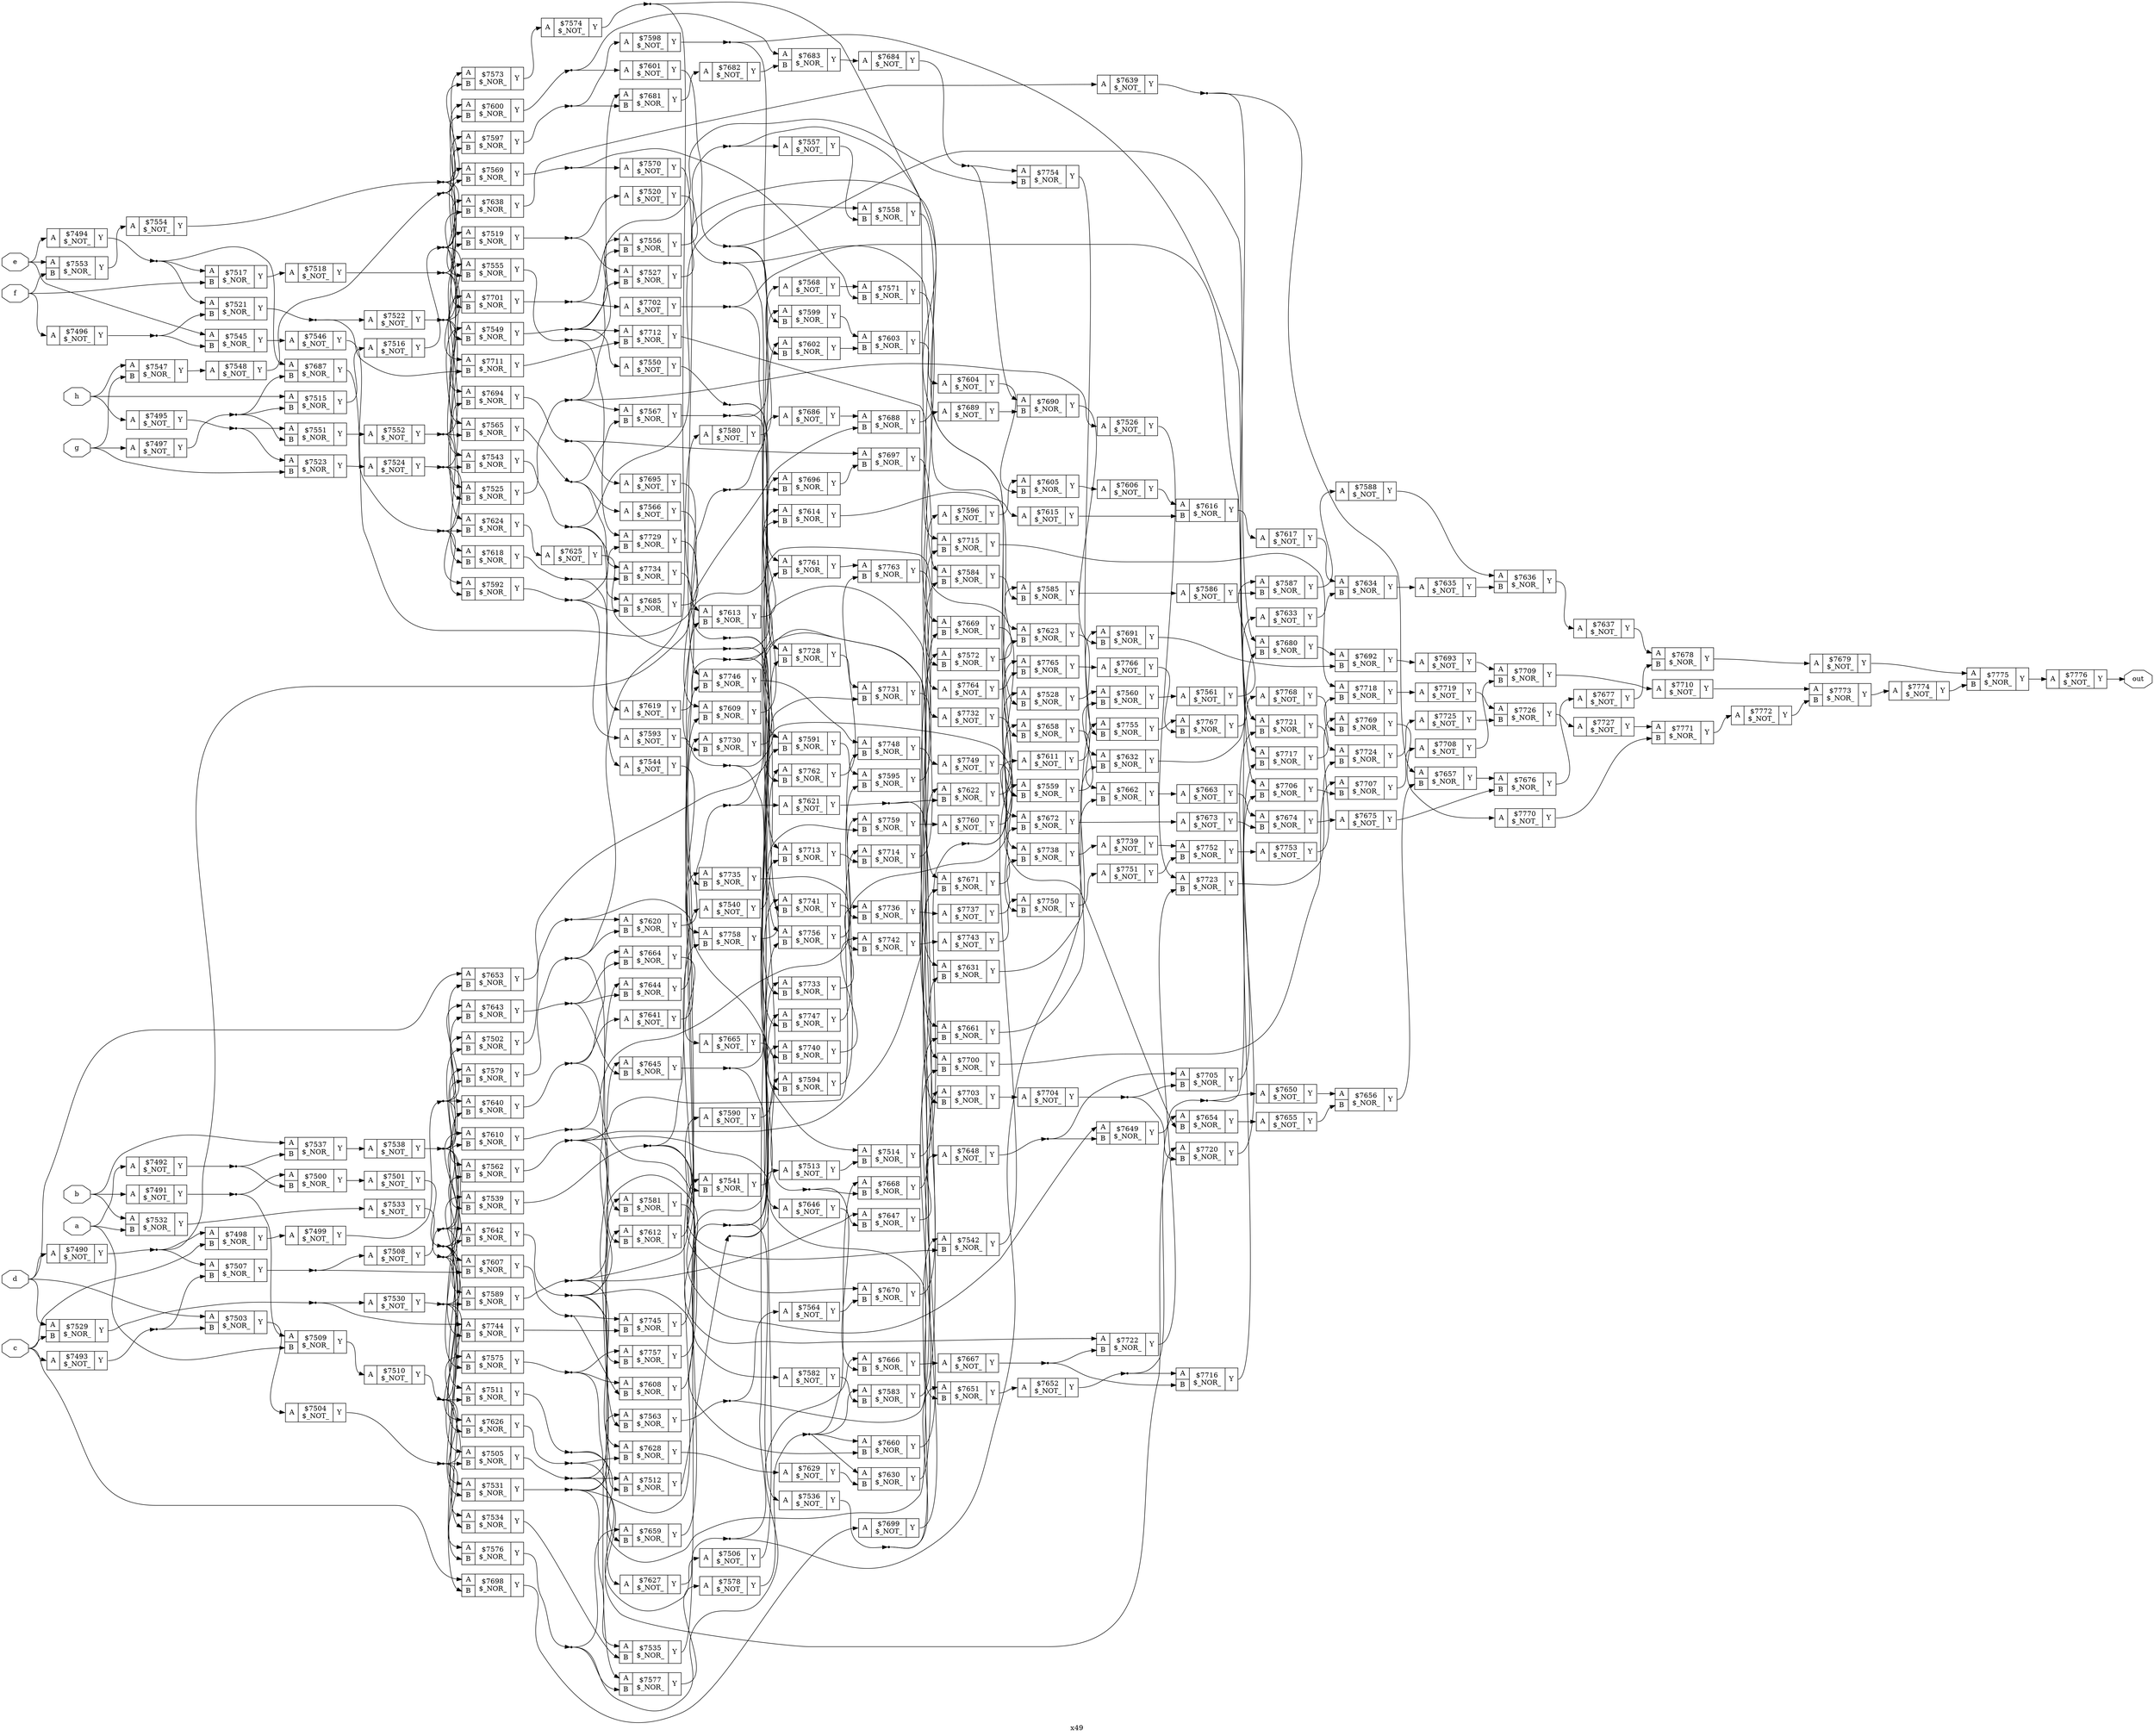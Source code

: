 digraph "x49" {
label="x49";
rankdir="LR";
remincross=true;
n287 [ shape=octagon, label="a", color="black", fontcolor="black" ];
n288 [ shape=octagon, label="b", color="black", fontcolor="black" ];
n289 [ shape=octagon, label="c", color="black", fontcolor="black" ];
n290 [ shape=octagon, label="d", color="black", fontcolor="black" ];
n291 [ shape=octagon, label="e", color="black", fontcolor="black" ];
n292 [ shape=octagon, label="f", color="black", fontcolor="black" ];
n293 [ shape=octagon, label="g", color="black", fontcolor="black" ];
n294 [ shape=octagon, label="h", color="black", fontcolor="black" ];
n295 [ shape=octagon, label="out", color="black", fontcolor="black" ];
c298 [ shape=record, label="{{<p296> A}|$7490\n$_NOT_|{<p297> Y}}" ];
c299 [ shape=record, label="{{<p296> A}|$7491\n$_NOT_|{<p297> Y}}" ];
c300 [ shape=record, label="{{<p296> A}|$7492\n$_NOT_|{<p297> Y}}" ];
c301 [ shape=record, label="{{<p296> A}|$7493\n$_NOT_|{<p297> Y}}" ];
c302 [ shape=record, label="{{<p296> A}|$7494\n$_NOT_|{<p297> Y}}" ];
c303 [ shape=record, label="{{<p296> A}|$7495\n$_NOT_|{<p297> Y}}" ];
c304 [ shape=record, label="{{<p296> A}|$7496\n$_NOT_|{<p297> Y}}" ];
c305 [ shape=record, label="{{<p296> A}|$7497\n$_NOT_|{<p297> Y}}" ];
c307 [ shape=record, label="{{<p296> A|<p306> B}|$7498\n$_NOR_|{<p297> Y}}" ];
c308 [ shape=record, label="{{<p296> A}|$7499\n$_NOT_|{<p297> Y}}" ];
c309 [ shape=record, label="{{<p296> A|<p306> B}|$7500\n$_NOR_|{<p297> Y}}" ];
c310 [ shape=record, label="{{<p296> A}|$7501\n$_NOT_|{<p297> Y}}" ];
c311 [ shape=record, label="{{<p296> A|<p306> B}|$7502\n$_NOR_|{<p297> Y}}" ];
c312 [ shape=record, label="{{<p296> A|<p306> B}|$7503\n$_NOR_|{<p297> Y}}" ];
c313 [ shape=record, label="{{<p296> A}|$7504\n$_NOT_|{<p297> Y}}" ];
c314 [ shape=record, label="{{<p296> A|<p306> B}|$7505\n$_NOR_|{<p297> Y}}" ];
c315 [ shape=record, label="{{<p296> A}|$7506\n$_NOT_|{<p297> Y}}" ];
c316 [ shape=record, label="{{<p296> A|<p306> B}|$7507\n$_NOR_|{<p297> Y}}" ];
c317 [ shape=record, label="{{<p296> A}|$7508\n$_NOT_|{<p297> Y}}" ];
c318 [ shape=record, label="{{<p296> A|<p306> B}|$7509\n$_NOR_|{<p297> Y}}" ];
c319 [ shape=record, label="{{<p296> A}|$7510\n$_NOT_|{<p297> Y}}" ];
c320 [ shape=record, label="{{<p296> A|<p306> B}|$7511\n$_NOR_|{<p297> Y}}" ];
c321 [ shape=record, label="{{<p296> A|<p306> B}|$7512\n$_NOR_|{<p297> Y}}" ];
c322 [ shape=record, label="{{<p296> A}|$7513\n$_NOT_|{<p297> Y}}" ];
c323 [ shape=record, label="{{<p296> A|<p306> B}|$7514\n$_NOR_|{<p297> Y}}" ];
c324 [ shape=record, label="{{<p296> A|<p306> B}|$7515\n$_NOR_|{<p297> Y}}" ];
c325 [ shape=record, label="{{<p296> A}|$7516\n$_NOT_|{<p297> Y}}" ];
c326 [ shape=record, label="{{<p296> A|<p306> B}|$7517\n$_NOR_|{<p297> Y}}" ];
c327 [ shape=record, label="{{<p296> A}|$7518\n$_NOT_|{<p297> Y}}" ];
c328 [ shape=record, label="{{<p296> A|<p306> B}|$7519\n$_NOR_|{<p297> Y}}" ];
c329 [ shape=record, label="{{<p296> A}|$7520\n$_NOT_|{<p297> Y}}" ];
c330 [ shape=record, label="{{<p296> A|<p306> B}|$7521\n$_NOR_|{<p297> Y}}" ];
c331 [ shape=record, label="{{<p296> A}|$7522\n$_NOT_|{<p297> Y}}" ];
c332 [ shape=record, label="{{<p296> A|<p306> B}|$7523\n$_NOR_|{<p297> Y}}" ];
c333 [ shape=record, label="{{<p296> A}|$7524\n$_NOT_|{<p297> Y}}" ];
c334 [ shape=record, label="{{<p296> A|<p306> B}|$7525\n$_NOR_|{<p297> Y}}" ];
c335 [ shape=record, label="{{<p296> A}|$7526\n$_NOT_|{<p297> Y}}" ];
c336 [ shape=record, label="{{<p296> A|<p306> B}|$7527\n$_NOR_|{<p297> Y}}" ];
c337 [ shape=record, label="{{<p296> A|<p306> B}|$7528\n$_NOR_|{<p297> Y}}" ];
c338 [ shape=record, label="{{<p296> A|<p306> B}|$7529\n$_NOR_|{<p297> Y}}" ];
c339 [ shape=record, label="{{<p296> A}|$7530\n$_NOT_|{<p297> Y}}" ];
c340 [ shape=record, label="{{<p296> A|<p306> B}|$7531\n$_NOR_|{<p297> Y}}" ];
c341 [ shape=record, label="{{<p296> A|<p306> B}|$7532\n$_NOR_|{<p297> Y}}" ];
c342 [ shape=record, label="{{<p296> A}|$7533\n$_NOT_|{<p297> Y}}" ];
c343 [ shape=record, label="{{<p296> A|<p306> B}|$7534\n$_NOR_|{<p297> Y}}" ];
c344 [ shape=record, label="{{<p296> A|<p306> B}|$7535\n$_NOR_|{<p297> Y}}" ];
c345 [ shape=record, label="{{<p296> A}|$7536\n$_NOT_|{<p297> Y}}" ];
c346 [ shape=record, label="{{<p296> A|<p306> B}|$7537\n$_NOR_|{<p297> Y}}" ];
c347 [ shape=record, label="{{<p296> A}|$7538\n$_NOT_|{<p297> Y}}" ];
c348 [ shape=record, label="{{<p296> A|<p306> B}|$7539\n$_NOR_|{<p297> Y}}" ];
c349 [ shape=record, label="{{<p296> A}|$7540\n$_NOT_|{<p297> Y}}" ];
c350 [ shape=record, label="{{<p296> A|<p306> B}|$7541\n$_NOR_|{<p297> Y}}" ];
c351 [ shape=record, label="{{<p296> A|<p306> B}|$7542\n$_NOR_|{<p297> Y}}" ];
c352 [ shape=record, label="{{<p296> A|<p306> B}|$7543\n$_NOR_|{<p297> Y}}" ];
c353 [ shape=record, label="{{<p296> A}|$7544\n$_NOT_|{<p297> Y}}" ];
c354 [ shape=record, label="{{<p296> A|<p306> B}|$7545\n$_NOR_|{<p297> Y}}" ];
c355 [ shape=record, label="{{<p296> A}|$7546\n$_NOT_|{<p297> Y}}" ];
c356 [ shape=record, label="{{<p296> A|<p306> B}|$7547\n$_NOR_|{<p297> Y}}" ];
c357 [ shape=record, label="{{<p296> A}|$7548\n$_NOT_|{<p297> Y}}" ];
c358 [ shape=record, label="{{<p296> A|<p306> B}|$7549\n$_NOR_|{<p297> Y}}" ];
c359 [ shape=record, label="{{<p296> A}|$7550\n$_NOT_|{<p297> Y}}" ];
c360 [ shape=record, label="{{<p296> A|<p306> B}|$7551\n$_NOR_|{<p297> Y}}" ];
c361 [ shape=record, label="{{<p296> A}|$7552\n$_NOT_|{<p297> Y}}" ];
c362 [ shape=record, label="{{<p296> A|<p306> B}|$7553\n$_NOR_|{<p297> Y}}" ];
c363 [ shape=record, label="{{<p296> A}|$7554\n$_NOT_|{<p297> Y}}" ];
c364 [ shape=record, label="{{<p296> A|<p306> B}|$7555\n$_NOR_|{<p297> Y}}" ];
c365 [ shape=record, label="{{<p296> A|<p306> B}|$7556\n$_NOR_|{<p297> Y}}" ];
c366 [ shape=record, label="{{<p296> A}|$7557\n$_NOT_|{<p297> Y}}" ];
c367 [ shape=record, label="{{<p296> A|<p306> B}|$7558\n$_NOR_|{<p297> Y}}" ];
c368 [ shape=record, label="{{<p296> A|<p306> B}|$7559\n$_NOR_|{<p297> Y}}" ];
c369 [ shape=record, label="{{<p296> A|<p306> B}|$7560\n$_NOR_|{<p297> Y}}" ];
c370 [ shape=record, label="{{<p296> A}|$7561\n$_NOT_|{<p297> Y}}" ];
c371 [ shape=record, label="{{<p296> A|<p306> B}|$7562\n$_NOR_|{<p297> Y}}" ];
c372 [ shape=record, label="{{<p296> A|<p306> B}|$7563\n$_NOR_|{<p297> Y}}" ];
c373 [ shape=record, label="{{<p296> A}|$7564\n$_NOT_|{<p297> Y}}" ];
c374 [ shape=record, label="{{<p296> A|<p306> B}|$7565\n$_NOR_|{<p297> Y}}" ];
c375 [ shape=record, label="{{<p296> A}|$7566\n$_NOT_|{<p297> Y}}" ];
c376 [ shape=record, label="{{<p296> A|<p306> B}|$7567\n$_NOR_|{<p297> Y}}" ];
c377 [ shape=record, label="{{<p296> A}|$7568\n$_NOT_|{<p297> Y}}" ];
c378 [ shape=record, label="{{<p296> A|<p306> B}|$7569\n$_NOR_|{<p297> Y}}" ];
c379 [ shape=record, label="{{<p296> A}|$7570\n$_NOT_|{<p297> Y}}" ];
c380 [ shape=record, label="{{<p296> A|<p306> B}|$7571\n$_NOR_|{<p297> Y}}" ];
c381 [ shape=record, label="{{<p296> A|<p306> B}|$7572\n$_NOR_|{<p297> Y}}" ];
c382 [ shape=record, label="{{<p296> A|<p306> B}|$7573\n$_NOR_|{<p297> Y}}" ];
c383 [ shape=record, label="{{<p296> A}|$7574\n$_NOT_|{<p297> Y}}" ];
c384 [ shape=record, label="{{<p296> A|<p306> B}|$7575\n$_NOR_|{<p297> Y}}" ];
c385 [ shape=record, label="{{<p296> A|<p306> B}|$7576\n$_NOR_|{<p297> Y}}" ];
c386 [ shape=record, label="{{<p296> A|<p306> B}|$7577\n$_NOR_|{<p297> Y}}" ];
c387 [ shape=record, label="{{<p296> A}|$7578\n$_NOT_|{<p297> Y}}" ];
c388 [ shape=record, label="{{<p296> A|<p306> B}|$7579\n$_NOR_|{<p297> Y}}" ];
c389 [ shape=record, label="{{<p296> A}|$7580\n$_NOT_|{<p297> Y}}" ];
c390 [ shape=record, label="{{<p296> A|<p306> B}|$7581\n$_NOR_|{<p297> Y}}" ];
c391 [ shape=record, label="{{<p296> A}|$7582\n$_NOT_|{<p297> Y}}" ];
c392 [ shape=record, label="{{<p296> A|<p306> B}|$7583\n$_NOR_|{<p297> Y}}" ];
c393 [ shape=record, label="{{<p296> A|<p306> B}|$7584\n$_NOR_|{<p297> Y}}" ];
c394 [ shape=record, label="{{<p296> A|<p306> B}|$7585\n$_NOR_|{<p297> Y}}" ];
c395 [ shape=record, label="{{<p296> A}|$7586\n$_NOT_|{<p297> Y}}" ];
c396 [ shape=record, label="{{<p296> A|<p306> B}|$7587\n$_NOR_|{<p297> Y}}" ];
c397 [ shape=record, label="{{<p296> A}|$7588\n$_NOT_|{<p297> Y}}" ];
c398 [ shape=record, label="{{<p296> A|<p306> B}|$7589\n$_NOR_|{<p297> Y}}" ];
c399 [ shape=record, label="{{<p296> A}|$7590\n$_NOT_|{<p297> Y}}" ];
c400 [ shape=record, label="{{<p296> A|<p306> B}|$7591\n$_NOR_|{<p297> Y}}" ];
c401 [ shape=record, label="{{<p296> A|<p306> B}|$7592\n$_NOR_|{<p297> Y}}" ];
c402 [ shape=record, label="{{<p296> A}|$7593\n$_NOT_|{<p297> Y}}" ];
c403 [ shape=record, label="{{<p296> A|<p306> B}|$7594\n$_NOR_|{<p297> Y}}" ];
c404 [ shape=record, label="{{<p296> A|<p306> B}|$7595\n$_NOR_|{<p297> Y}}" ];
c405 [ shape=record, label="{{<p296> A}|$7596\n$_NOT_|{<p297> Y}}" ];
c406 [ shape=record, label="{{<p296> A|<p306> B}|$7597\n$_NOR_|{<p297> Y}}" ];
c407 [ shape=record, label="{{<p296> A}|$7598\n$_NOT_|{<p297> Y}}" ];
c408 [ shape=record, label="{{<p296> A|<p306> B}|$7599\n$_NOR_|{<p297> Y}}" ];
c409 [ shape=record, label="{{<p296> A|<p306> B}|$7600\n$_NOR_|{<p297> Y}}" ];
c410 [ shape=record, label="{{<p296> A}|$7601\n$_NOT_|{<p297> Y}}" ];
c411 [ shape=record, label="{{<p296> A|<p306> B}|$7602\n$_NOR_|{<p297> Y}}" ];
c412 [ shape=record, label="{{<p296> A|<p306> B}|$7603\n$_NOR_|{<p297> Y}}" ];
c413 [ shape=record, label="{{<p296> A}|$7604\n$_NOT_|{<p297> Y}}" ];
c414 [ shape=record, label="{{<p296> A|<p306> B}|$7605\n$_NOR_|{<p297> Y}}" ];
c415 [ shape=record, label="{{<p296> A}|$7606\n$_NOT_|{<p297> Y}}" ];
c416 [ shape=record, label="{{<p296> A|<p306> B}|$7607\n$_NOR_|{<p297> Y}}" ];
c417 [ shape=record, label="{{<p296> A|<p306> B}|$7608\n$_NOR_|{<p297> Y}}" ];
c418 [ shape=record, label="{{<p296> A|<p306> B}|$7609\n$_NOR_|{<p297> Y}}" ];
c419 [ shape=record, label="{{<p296> A|<p306> B}|$7610\n$_NOR_|{<p297> Y}}" ];
c420 [ shape=record, label="{{<p296> A}|$7611\n$_NOT_|{<p297> Y}}" ];
c421 [ shape=record, label="{{<p296> A|<p306> B}|$7612\n$_NOR_|{<p297> Y}}" ];
c422 [ shape=record, label="{{<p296> A|<p306> B}|$7613\n$_NOR_|{<p297> Y}}" ];
c423 [ shape=record, label="{{<p296> A|<p306> B}|$7614\n$_NOR_|{<p297> Y}}" ];
c424 [ shape=record, label="{{<p296> A}|$7615\n$_NOT_|{<p297> Y}}" ];
c425 [ shape=record, label="{{<p296> A|<p306> B}|$7616\n$_NOR_|{<p297> Y}}" ];
c426 [ shape=record, label="{{<p296> A}|$7617\n$_NOT_|{<p297> Y}}" ];
c427 [ shape=record, label="{{<p296> A|<p306> B}|$7618\n$_NOR_|{<p297> Y}}" ];
c428 [ shape=record, label="{{<p296> A}|$7619\n$_NOT_|{<p297> Y}}" ];
c429 [ shape=record, label="{{<p296> A|<p306> B}|$7620\n$_NOR_|{<p297> Y}}" ];
c430 [ shape=record, label="{{<p296> A}|$7621\n$_NOT_|{<p297> Y}}" ];
c431 [ shape=record, label="{{<p296> A|<p306> B}|$7622\n$_NOR_|{<p297> Y}}" ];
c432 [ shape=record, label="{{<p296> A|<p306> B}|$7623\n$_NOR_|{<p297> Y}}" ];
c433 [ shape=record, label="{{<p296> A|<p306> B}|$7624\n$_NOR_|{<p297> Y}}" ];
c434 [ shape=record, label="{{<p296> A}|$7625\n$_NOT_|{<p297> Y}}" ];
c435 [ shape=record, label="{{<p296> A|<p306> B}|$7626\n$_NOR_|{<p297> Y}}" ];
c436 [ shape=record, label="{{<p296> A}|$7627\n$_NOT_|{<p297> Y}}" ];
c437 [ shape=record, label="{{<p296> A|<p306> B}|$7628\n$_NOR_|{<p297> Y}}" ];
c438 [ shape=record, label="{{<p296> A}|$7629\n$_NOT_|{<p297> Y}}" ];
c439 [ shape=record, label="{{<p296> A|<p306> B}|$7630\n$_NOR_|{<p297> Y}}" ];
c440 [ shape=record, label="{{<p296> A|<p306> B}|$7631\n$_NOR_|{<p297> Y}}" ];
c441 [ shape=record, label="{{<p296> A|<p306> B}|$7632\n$_NOR_|{<p297> Y}}" ];
c442 [ shape=record, label="{{<p296> A}|$7633\n$_NOT_|{<p297> Y}}" ];
c443 [ shape=record, label="{{<p296> A|<p306> B}|$7634\n$_NOR_|{<p297> Y}}" ];
c444 [ shape=record, label="{{<p296> A}|$7635\n$_NOT_|{<p297> Y}}" ];
c445 [ shape=record, label="{{<p296> A|<p306> B}|$7636\n$_NOR_|{<p297> Y}}" ];
c446 [ shape=record, label="{{<p296> A}|$7637\n$_NOT_|{<p297> Y}}" ];
c447 [ shape=record, label="{{<p296> A|<p306> B}|$7638\n$_NOR_|{<p297> Y}}" ];
c448 [ shape=record, label="{{<p296> A}|$7639\n$_NOT_|{<p297> Y}}" ];
c449 [ shape=record, label="{{<p296> A|<p306> B}|$7640\n$_NOR_|{<p297> Y}}" ];
c450 [ shape=record, label="{{<p296> A}|$7641\n$_NOT_|{<p297> Y}}" ];
c451 [ shape=record, label="{{<p296> A|<p306> B}|$7642\n$_NOR_|{<p297> Y}}" ];
c452 [ shape=record, label="{{<p296> A|<p306> B}|$7643\n$_NOR_|{<p297> Y}}" ];
c453 [ shape=record, label="{{<p296> A|<p306> B}|$7644\n$_NOR_|{<p297> Y}}" ];
c454 [ shape=record, label="{{<p296> A|<p306> B}|$7645\n$_NOR_|{<p297> Y}}" ];
c455 [ shape=record, label="{{<p296> A}|$7646\n$_NOT_|{<p297> Y}}" ];
c456 [ shape=record, label="{{<p296> A|<p306> B}|$7647\n$_NOR_|{<p297> Y}}" ];
c457 [ shape=record, label="{{<p296> A}|$7648\n$_NOT_|{<p297> Y}}" ];
c458 [ shape=record, label="{{<p296> A|<p306> B}|$7649\n$_NOR_|{<p297> Y}}" ];
c459 [ shape=record, label="{{<p296> A}|$7650\n$_NOT_|{<p297> Y}}" ];
c460 [ shape=record, label="{{<p296> A|<p306> B}|$7651\n$_NOR_|{<p297> Y}}" ];
c461 [ shape=record, label="{{<p296> A}|$7652\n$_NOT_|{<p297> Y}}" ];
c462 [ shape=record, label="{{<p296> A|<p306> B}|$7653\n$_NOR_|{<p297> Y}}" ];
c463 [ shape=record, label="{{<p296> A|<p306> B}|$7654\n$_NOR_|{<p297> Y}}" ];
c464 [ shape=record, label="{{<p296> A}|$7655\n$_NOT_|{<p297> Y}}" ];
c465 [ shape=record, label="{{<p296> A|<p306> B}|$7656\n$_NOR_|{<p297> Y}}" ];
c466 [ shape=record, label="{{<p296> A|<p306> B}|$7657\n$_NOR_|{<p297> Y}}" ];
c467 [ shape=record, label="{{<p296> A|<p306> B}|$7658\n$_NOR_|{<p297> Y}}" ];
c468 [ shape=record, label="{{<p296> A|<p306> B}|$7659\n$_NOR_|{<p297> Y}}" ];
c469 [ shape=record, label="{{<p296> A|<p306> B}|$7660\n$_NOR_|{<p297> Y}}" ];
c470 [ shape=record, label="{{<p296> A|<p306> B}|$7661\n$_NOR_|{<p297> Y}}" ];
c471 [ shape=record, label="{{<p296> A|<p306> B}|$7662\n$_NOR_|{<p297> Y}}" ];
c472 [ shape=record, label="{{<p296> A}|$7663\n$_NOT_|{<p297> Y}}" ];
c473 [ shape=record, label="{{<p296> A|<p306> B}|$7664\n$_NOR_|{<p297> Y}}" ];
c474 [ shape=record, label="{{<p296> A}|$7665\n$_NOT_|{<p297> Y}}" ];
c475 [ shape=record, label="{{<p296> A|<p306> B}|$7666\n$_NOR_|{<p297> Y}}" ];
c476 [ shape=record, label="{{<p296> A}|$7667\n$_NOT_|{<p297> Y}}" ];
c477 [ shape=record, label="{{<p296> A|<p306> B}|$7668\n$_NOR_|{<p297> Y}}" ];
c478 [ shape=record, label="{{<p296> A|<p306> B}|$7669\n$_NOR_|{<p297> Y}}" ];
c479 [ shape=record, label="{{<p296> A|<p306> B}|$7670\n$_NOR_|{<p297> Y}}" ];
c480 [ shape=record, label="{{<p296> A|<p306> B}|$7671\n$_NOR_|{<p297> Y}}" ];
c481 [ shape=record, label="{{<p296> A|<p306> B}|$7672\n$_NOR_|{<p297> Y}}" ];
c482 [ shape=record, label="{{<p296> A}|$7673\n$_NOT_|{<p297> Y}}" ];
c483 [ shape=record, label="{{<p296> A|<p306> B}|$7674\n$_NOR_|{<p297> Y}}" ];
c484 [ shape=record, label="{{<p296> A}|$7675\n$_NOT_|{<p297> Y}}" ];
c485 [ shape=record, label="{{<p296> A|<p306> B}|$7676\n$_NOR_|{<p297> Y}}" ];
c486 [ shape=record, label="{{<p296> A}|$7677\n$_NOT_|{<p297> Y}}" ];
c487 [ shape=record, label="{{<p296> A|<p306> B}|$7678\n$_NOR_|{<p297> Y}}" ];
c488 [ shape=record, label="{{<p296> A}|$7679\n$_NOT_|{<p297> Y}}" ];
c489 [ shape=record, label="{{<p296> A|<p306> B}|$7680\n$_NOR_|{<p297> Y}}" ];
c490 [ shape=record, label="{{<p296> A|<p306> B}|$7681\n$_NOR_|{<p297> Y}}" ];
c491 [ shape=record, label="{{<p296> A}|$7682\n$_NOT_|{<p297> Y}}" ];
c492 [ shape=record, label="{{<p296> A|<p306> B}|$7683\n$_NOR_|{<p297> Y}}" ];
c493 [ shape=record, label="{{<p296> A}|$7684\n$_NOT_|{<p297> Y}}" ];
c494 [ shape=record, label="{{<p296> A|<p306> B}|$7685\n$_NOR_|{<p297> Y}}" ];
c495 [ shape=record, label="{{<p296> A}|$7686\n$_NOT_|{<p297> Y}}" ];
c496 [ shape=record, label="{{<p296> A|<p306> B}|$7687\n$_NOR_|{<p297> Y}}" ];
c497 [ shape=record, label="{{<p296> A|<p306> B}|$7688\n$_NOR_|{<p297> Y}}" ];
c498 [ shape=record, label="{{<p296> A}|$7689\n$_NOT_|{<p297> Y}}" ];
c499 [ shape=record, label="{{<p296> A|<p306> B}|$7690\n$_NOR_|{<p297> Y}}" ];
c500 [ shape=record, label="{{<p296> A|<p306> B}|$7691\n$_NOR_|{<p297> Y}}" ];
c501 [ shape=record, label="{{<p296> A|<p306> B}|$7692\n$_NOR_|{<p297> Y}}" ];
c502 [ shape=record, label="{{<p296> A}|$7693\n$_NOT_|{<p297> Y}}" ];
c503 [ shape=record, label="{{<p296> A|<p306> B}|$7694\n$_NOR_|{<p297> Y}}" ];
c504 [ shape=record, label="{{<p296> A}|$7695\n$_NOT_|{<p297> Y}}" ];
c505 [ shape=record, label="{{<p296> A|<p306> B}|$7696\n$_NOR_|{<p297> Y}}" ];
c506 [ shape=record, label="{{<p296> A|<p306> B}|$7697\n$_NOR_|{<p297> Y}}" ];
c507 [ shape=record, label="{{<p296> A|<p306> B}|$7698\n$_NOR_|{<p297> Y}}" ];
c508 [ shape=record, label="{{<p296> A}|$7699\n$_NOT_|{<p297> Y}}" ];
c509 [ shape=record, label="{{<p296> A|<p306> B}|$7700\n$_NOR_|{<p297> Y}}" ];
c510 [ shape=record, label="{{<p296> A|<p306> B}|$7701\n$_NOR_|{<p297> Y}}" ];
c511 [ shape=record, label="{{<p296> A}|$7702\n$_NOT_|{<p297> Y}}" ];
c512 [ shape=record, label="{{<p296> A|<p306> B}|$7703\n$_NOR_|{<p297> Y}}" ];
c513 [ shape=record, label="{{<p296> A}|$7704\n$_NOT_|{<p297> Y}}" ];
c514 [ shape=record, label="{{<p296> A|<p306> B}|$7705\n$_NOR_|{<p297> Y}}" ];
c515 [ shape=record, label="{{<p296> A|<p306> B}|$7706\n$_NOR_|{<p297> Y}}" ];
c516 [ shape=record, label="{{<p296> A|<p306> B}|$7707\n$_NOR_|{<p297> Y}}" ];
c517 [ shape=record, label="{{<p296> A}|$7708\n$_NOT_|{<p297> Y}}" ];
c518 [ shape=record, label="{{<p296> A|<p306> B}|$7709\n$_NOR_|{<p297> Y}}" ];
c519 [ shape=record, label="{{<p296> A}|$7710\n$_NOT_|{<p297> Y}}" ];
c520 [ shape=record, label="{{<p296> A|<p306> B}|$7711\n$_NOR_|{<p297> Y}}" ];
c521 [ shape=record, label="{{<p296> A|<p306> B}|$7712\n$_NOR_|{<p297> Y}}" ];
c522 [ shape=record, label="{{<p296> A|<p306> B}|$7713\n$_NOR_|{<p297> Y}}" ];
c523 [ shape=record, label="{{<p296> A|<p306> B}|$7714\n$_NOR_|{<p297> Y}}" ];
c524 [ shape=record, label="{{<p296> A|<p306> B}|$7715\n$_NOR_|{<p297> Y}}" ];
c525 [ shape=record, label="{{<p296> A|<p306> B}|$7716\n$_NOR_|{<p297> Y}}" ];
c526 [ shape=record, label="{{<p296> A|<p306> B}|$7717\n$_NOR_|{<p297> Y}}" ];
c527 [ shape=record, label="{{<p296> A|<p306> B}|$7718\n$_NOR_|{<p297> Y}}" ];
c528 [ shape=record, label="{{<p296> A}|$7719\n$_NOT_|{<p297> Y}}" ];
c529 [ shape=record, label="{{<p296> A|<p306> B}|$7720\n$_NOR_|{<p297> Y}}" ];
c530 [ shape=record, label="{{<p296> A|<p306> B}|$7721\n$_NOR_|{<p297> Y}}" ];
c531 [ shape=record, label="{{<p296> A|<p306> B}|$7722\n$_NOR_|{<p297> Y}}" ];
c532 [ shape=record, label="{{<p296> A|<p306> B}|$7723\n$_NOR_|{<p297> Y}}" ];
c533 [ shape=record, label="{{<p296> A|<p306> B}|$7724\n$_NOR_|{<p297> Y}}" ];
c534 [ shape=record, label="{{<p296> A}|$7725\n$_NOT_|{<p297> Y}}" ];
c535 [ shape=record, label="{{<p296> A|<p306> B}|$7726\n$_NOR_|{<p297> Y}}" ];
c536 [ shape=record, label="{{<p296> A}|$7727\n$_NOT_|{<p297> Y}}" ];
c537 [ shape=record, label="{{<p296> A|<p306> B}|$7728\n$_NOR_|{<p297> Y}}" ];
c538 [ shape=record, label="{{<p296> A|<p306> B}|$7729\n$_NOR_|{<p297> Y}}" ];
c539 [ shape=record, label="{{<p296> A|<p306> B}|$7730\n$_NOR_|{<p297> Y}}" ];
c540 [ shape=record, label="{{<p296> A|<p306> B}|$7731\n$_NOR_|{<p297> Y}}" ];
c541 [ shape=record, label="{{<p296> A}|$7732\n$_NOT_|{<p297> Y}}" ];
c542 [ shape=record, label="{{<p296> A|<p306> B}|$7733\n$_NOR_|{<p297> Y}}" ];
c543 [ shape=record, label="{{<p296> A|<p306> B}|$7734\n$_NOR_|{<p297> Y}}" ];
c544 [ shape=record, label="{{<p296> A|<p306> B}|$7735\n$_NOR_|{<p297> Y}}" ];
c545 [ shape=record, label="{{<p296> A|<p306> B}|$7736\n$_NOR_|{<p297> Y}}" ];
c546 [ shape=record, label="{{<p296> A}|$7737\n$_NOT_|{<p297> Y}}" ];
c547 [ shape=record, label="{{<p296> A|<p306> B}|$7738\n$_NOR_|{<p297> Y}}" ];
c548 [ shape=record, label="{{<p296> A}|$7739\n$_NOT_|{<p297> Y}}" ];
c549 [ shape=record, label="{{<p296> A|<p306> B}|$7740\n$_NOR_|{<p297> Y}}" ];
c550 [ shape=record, label="{{<p296> A|<p306> B}|$7741\n$_NOR_|{<p297> Y}}" ];
c551 [ shape=record, label="{{<p296> A|<p306> B}|$7742\n$_NOR_|{<p297> Y}}" ];
c552 [ shape=record, label="{{<p296> A}|$7743\n$_NOT_|{<p297> Y}}" ];
c553 [ shape=record, label="{{<p296> A|<p306> B}|$7744\n$_NOR_|{<p297> Y}}" ];
c554 [ shape=record, label="{{<p296> A|<p306> B}|$7745\n$_NOR_|{<p297> Y}}" ];
c555 [ shape=record, label="{{<p296> A|<p306> B}|$7746\n$_NOR_|{<p297> Y}}" ];
c556 [ shape=record, label="{{<p296> A|<p306> B}|$7747\n$_NOR_|{<p297> Y}}" ];
c557 [ shape=record, label="{{<p296> A|<p306> B}|$7748\n$_NOR_|{<p297> Y}}" ];
c558 [ shape=record, label="{{<p296> A}|$7749\n$_NOT_|{<p297> Y}}" ];
c559 [ shape=record, label="{{<p296> A|<p306> B}|$7750\n$_NOR_|{<p297> Y}}" ];
c560 [ shape=record, label="{{<p296> A}|$7751\n$_NOT_|{<p297> Y}}" ];
c561 [ shape=record, label="{{<p296> A|<p306> B}|$7752\n$_NOR_|{<p297> Y}}" ];
c562 [ shape=record, label="{{<p296> A}|$7753\n$_NOT_|{<p297> Y}}" ];
c563 [ shape=record, label="{{<p296> A|<p306> B}|$7754\n$_NOR_|{<p297> Y}}" ];
c564 [ shape=record, label="{{<p296> A|<p306> B}|$7755\n$_NOR_|{<p297> Y}}" ];
c565 [ shape=record, label="{{<p296> A|<p306> B}|$7756\n$_NOR_|{<p297> Y}}" ];
c566 [ shape=record, label="{{<p296> A|<p306> B}|$7757\n$_NOR_|{<p297> Y}}" ];
c567 [ shape=record, label="{{<p296> A|<p306> B}|$7758\n$_NOR_|{<p297> Y}}" ];
c568 [ shape=record, label="{{<p296> A|<p306> B}|$7759\n$_NOR_|{<p297> Y}}" ];
c569 [ shape=record, label="{{<p296> A}|$7760\n$_NOT_|{<p297> Y}}" ];
c570 [ shape=record, label="{{<p296> A|<p306> B}|$7761\n$_NOR_|{<p297> Y}}" ];
c571 [ shape=record, label="{{<p296> A|<p306> B}|$7762\n$_NOR_|{<p297> Y}}" ];
c572 [ shape=record, label="{{<p296> A|<p306> B}|$7763\n$_NOR_|{<p297> Y}}" ];
c573 [ shape=record, label="{{<p296> A}|$7764\n$_NOT_|{<p297> Y}}" ];
c574 [ shape=record, label="{{<p296> A|<p306> B}|$7765\n$_NOR_|{<p297> Y}}" ];
c575 [ shape=record, label="{{<p296> A}|$7766\n$_NOT_|{<p297> Y}}" ];
c576 [ shape=record, label="{{<p296> A|<p306> B}|$7767\n$_NOR_|{<p297> Y}}" ];
c577 [ shape=record, label="{{<p296> A}|$7768\n$_NOT_|{<p297> Y}}" ];
c578 [ shape=record, label="{{<p296> A|<p306> B}|$7769\n$_NOR_|{<p297> Y}}" ];
c579 [ shape=record, label="{{<p296> A}|$7770\n$_NOT_|{<p297> Y}}" ];
c580 [ shape=record, label="{{<p296> A|<p306> B}|$7771\n$_NOR_|{<p297> Y}}" ];
c581 [ shape=record, label="{{<p296> A}|$7772\n$_NOT_|{<p297> Y}}" ];
c582 [ shape=record, label="{{<p296> A|<p306> B}|$7773\n$_NOR_|{<p297> Y}}" ];
c583 [ shape=record, label="{{<p296> A}|$7774\n$_NOT_|{<p297> Y}}" ];
c584 [ shape=record, label="{{<p296> A|<p306> B}|$7775\n$_NOR_|{<p297> Y}}" ];
c585 [ shape=record, label="{{<p296> A}|$7776\n$_NOT_|{<p297> Y}}" ];
c389:p297:e -> c408:p296:w [color="black", label=""];
n10 [ shape=point ];
c398:p297:e -> n10:w [color="black", label=""];
n10:e -> c399:p296:w [color="black", label=""];
n10:e -> c437:p296:w [color="black", label=""];
n10:e -> c453:p296:w [color="black", label=""];
n10:e -> c456:p296:w [color="black", label=""];
c479:p297:e -> c480:p306:w [color="black", label=""];
c480:p297:e -> c481:p306:w [color="black", label=""];
c481:p297:e -> c482:p296:w [color="black", label=""];
c482:p297:e -> c483:p306:w [color="black", label=""];
c483:p297:e -> c484:p296:w [color="black", label=""];
c484:p297:e -> c485:p306:w [color="black", label=""];
c485:p297:e -> c486:p296:w [color="black", label=""];
c486:p297:e -> c487:p306:w [color="black", label=""];
c487:p297:e -> c488:p296:w [color="black", label=""];
c488:p297:e -> c584:p296:w [color="black", label=""];
n11 [ shape=point ];
c298:p297:e -> n11:w [color="black", label=""];
n11:e -> c307:p296:w [color="black", label=""];
n11:e -> c316:p296:w [color="black", label=""];
n11:e -> c505:p296:w [color="black", label=""];
n110 [ shape=point ];
c308:p297:e -> n110:w [color="black", label=""];
n110:e -> c311:p296:w [color="black", label=""];
n110:e -> c371:p296:w [color="black", label=""];
n110:e -> c449:p296:w [color="black", label=""];
n110:e -> c452:p296:w [color="black", label=""];
c489:p297:e -> c501:p296:w [color="black", label=""];
c490:p297:e -> c491:p296:w [color="black", label=""];
c491:p297:e -> c492:p306:w [color="black", label=""];
c492:p297:e -> c493:p296:w [color="black", label=""];
n115 [ shape=point ];
c493:p297:e -> n115:w [color="black", label=""];
n115:e -> c499:p296:w [color="black", label=""];
n115:e -> c563:p296:w [color="black", label=""];
n116 [ shape=point ];
c494:p297:e -> n116:w [color="black", label=""];
n116:e -> c495:p296:w [color="black", label=""];
n116:e -> c505:p306:w [color="black", label=""];
c495:p297:e -> c497:p296:w [color="black", label=""];
c496:p297:e -> c497:p306:w [color="black", label=""];
c497:p297:e -> c498:p296:w [color="black", label=""];
c399:p297:e -> c400:p306:w [color="black", label=""];
c498:p297:e -> c499:p306:w [color="black", label=""];
c309:p297:e -> c310:p296:w [color="black", label=""];
c499:p297:e -> c500:p306:w [color="black", label=""];
c500:p297:e -> c501:p306:w [color="black", label=""];
c501:p297:e -> c502:p296:w [color="black", label=""];
c502:p297:e -> c518:p296:w [color="black", label=""];
n126 [ shape=point ];
c503:p297:e -> n126:w [color="black", label=""];
n126:e -> c504:p296:w [color="black", label=""];
n126:e -> c506:p296:w [color="black", label=""];
n127 [ shape=point ];
c504:p297:e -> n127:w [color="black", label=""];
n127:e -> c542:p306:w [color="black", label=""];
n127:e -> c571:p306:w [color="black", label=""];
c505:p297:e -> c506:p306:w [color="black", label=""];
c506:p297:e -> c509:p296:w [color="black", label=""];
c400:p297:e -> c404:p296:w [color="black", label=""];
c507:p297:e -> c508:p296:w [color="black", label=""];
c508:p297:e -> c509:p306:w [color="black", label=""];
n132 [ shape=point ];
c310:p297:e -> n132:w [color="black", label=""];
n132:e -> c311:p306:w [color="black", label=""];
n132:e -> c314:p296:w [color="black", label=""];
n132:e -> c398:p296:w [color="black", label=""];
n132:e -> c416:p296:w [color="black", label=""];
n132:e -> c419:p296:w [color="black", label=""];
n132:e -> c507:p306:w [color="black", label=""];
c509:p297:e -> c516:p296:w [color="black", label=""];
n134 [ shape=point ];
c510:p297:e -> n134:w [color="black", label=""];
n134:e -> c511:p296:w [color="black", label=""];
n134:e -> c563:p306:w [color="black", label=""];
n135 [ shape=point ];
c511:p297:e -> n135:w [color="black", label=""];
n135:e -> c515:p296:w [color="black", label=""];
n135:e -> c550:p306:w [color="black", label=""];
c512:p297:e -> c513:p296:w [color="black", label=""];
n137 [ shape=point ];
c513:p297:e -> n137:w [color="black", label=""];
n137:e -> c514:p306:w [color="black", label=""];
n137:e -> c529:p306:w [color="black", label=""];
c514:p297:e -> c515:p306:w [color="black", label=""];
c515:p297:e -> c516:p306:w [color="black", label=""];
n14 [ shape=point ];
c401:p297:e -> n14:w [color="black", label=""];
n14:e -> c402:p296:w [color="black", label=""];
n14:e -> c494:p306:w [color="black", label=""];
n14:e -> c538:p306:w [color="black", label=""];
c516:p297:e -> c517:p296:w [color="black", label=""];
c517:p297:e -> c518:p306:w [color="black", label=""];
c518:p297:e -> c519:p296:w [color="black", label=""];
n143 [ shape=point ];
c311:p297:e -> n143:w [color="black", label=""];
n143:e -> c323:p296:w [color="black", label=""];
n143:e -> c429:p296:w [color="black", label=""];
c519:p297:e -> c582:p296:w [color="black", label=""];
c520:p297:e -> c521:p306:w [color="black", label=""];
c521:p297:e -> c524:p296:w [color="black", label=""];
c522:p297:e -> c523:p306:w [color="black", label=""];
c523:p297:e -> c524:p306:w [color="black", label=""];
c524:p297:e -> c527:p296:w [color="black", label=""];
n15 [ shape=point ];
c402:p297:e -> n15:w [color="black", label=""];
n15:e -> c403:p306:w [color="black", label=""];
n15:e -> c480:p296:w [color="black", label=""];
c525:p297:e -> c526:p306:w [color="black", label=""];
c526:p297:e -> c527:p306:w [color="black", label=""];
c527:p297:e -> c528:p296:w [color="black", label=""];
c528:p297:e -> c535:p296:w [color="black", label=""];
c312:p297:e -> c313:p296:w [color="black", label=""];
c529:p297:e -> c530:p306:w [color="black", label=""];
c530:p297:e -> c533:p296:w [color="black", label=""];
c531:p297:e -> c532:p306:w [color="black", label=""];
c532:p297:e -> c533:p306:w [color="black", label=""];
c533:p297:e -> c534:p296:w [color="black", label=""];
c403:p297:e -> c404:p306:w [color="black", label=""];
c534:p297:e -> c535:p306:w [color="black", label=""];
c535:p297:e -> c536:p296:w [color="black", label=""];
c536:p297:e -> c580:p296:w [color="black", label=""];
c537:p297:e -> c540:p296:w [color="black", label=""];
c538:p297:e -> c539:p306:w [color="black", label=""];
n165 [ shape=point ];
c313:p297:e -> n165:w [color="black", label=""];
n165:e -> c314:p306:w [color="black", label=""];
n165:e -> c343:p296:w [color="black", label=""];
n165:e -> c384:p296:w [color="black", label=""];
n165:e -> c385:p296:w [color="black", label=""];
c539:p297:e -> c540:p306:w [color="black", label=""];
c540:p297:e -> c541:p296:w [color="black", label=""];
c541:p297:e -> c547:p296:w [color="black", label=""];
c542:p297:e -> c545:p296:w [color="black", label=""];
c404:p297:e -> c405:p296:w [color="black", label=""];
c543:p297:e -> c544:p306:w [color="black", label=""];
c544:p297:e -> c545:p306:w [color="black", label=""];
c545:p297:e -> c546:p296:w [color="black", label=""];
c546:p297:e -> c547:p306:w [color="black", label=""];
c547:p297:e -> c548:p296:w [color="black", label=""];
c548:p297:e -> c561:p296:w [color="black", label=""];
n176 [ shape=point ];
c314:p297:e -> n176:w [color="black", label=""];
n176:e -> c315:p296:w [color="black", label=""];
n176:e -> c321:p296:w [color="black", label=""];
n176:e -> c390:p296:w [color="black", label=""];
n176:e -> c529:p296:w [color="black", label=""];
c549:p297:e -> c551:p296:w [color="black", label=""];
c550:p297:e -> c551:p306:w [color="black", label=""];
c551:p297:e -> c552:p296:w [color="black", label=""];
c405:p297:e -> c414:p296:w [color="black", label=""];
c552:p297:e -> c559:p296:w [color="black", label=""];
c553:p297:e -> c554:p306:w [color="black", label=""];
c554:p297:e -> c555:p306:w [color="black", label=""];
c555:p297:e -> c557:p296:w [color="black", label=""];
c556:p297:e -> c557:p306:w [color="black", label=""];
c557:p297:e -> c558:p296:w [color="black", label=""];
c558:p297:e -> c559:p306:w [color="black", label=""];
c315:p297:e -> c403:p296:w [color="black", label=""];
c559:p297:e -> c560:p296:w [color="black", label=""];
c560:p297:e -> c561:p306:w [color="black", label=""];
n19 [ shape=point ];
c406:p297:e -> n19:w [color="black", label=""];
n19:e -> c407:p296:w [color="black", label=""];
n19:e -> c490:p306:w [color="black", label=""];
c561:p297:e -> c562:p296:w [color="black", label=""];
c562:p297:e -> c578:p296:w [color="black", label=""];
c563:p297:e -> c564:p306:w [color="black", label=""];
c564:p297:e -> c576:p296:w [color="black", label=""];
c565:p297:e -> c568:p296:w [color="black", label=""];
c566:p297:e -> c567:p306:w [color="black", label=""];
c567:p297:e -> c568:p306:w [color="black", label=""];
c568:p297:e -> c569:p296:w [color="black", label=""];
n198 [ shape=point ];
c316:p297:e -> n198:w [color="black", label=""];
n198:e -> c317:p296:w [color="black", label=""];
n198:e -> c416:p306:w [color="black", label=""];
c569:p297:e -> c574:p296:w [color="black", label=""];
c390:p297:e -> c391:p296:w [color="black", label=""];
n20 [ shape=point ];
c407:p297:e -> n20:w [color="black", label=""];
n20:e -> c408:p306:w [color="black", label=""];
n20:e -> c526:p296:w [color="black", label=""];
c570:p297:e -> c572:p296:w [color="black", label=""];
c571:p297:e -> c572:p306:w [color="black", label=""];
c572:p297:e -> c573:p296:w [color="black", label=""];
c573:p297:e -> c574:p306:w [color="black", label=""];
c574:p297:e -> c575:p296:w [color="black", label=""];
c575:p297:e -> c576:p306:w [color="black", label=""];
c576:p297:e -> c577:p296:w [color="black", label=""];
c577:p297:e -> c578:p306:w [color="black", label=""];
c578:p297:e -> c579:p296:w [color="black", label=""];
n209 [ shape=point ];
c317:p297:e -> n209:w [color="black", label=""];
n209:e -> c320:p296:w [color="black", label=""];
n209:e -> c388:p296:w [color="black", label=""];
n209:e -> c419:p306:w [color="black", label=""];
n209:e -> c451:p296:w [color="black", label=""];
c408:p297:e -> c412:p296:w [color="black", label=""];
c579:p297:e -> c580:p306:w [color="black", label=""];
c580:p297:e -> c581:p296:w [color="black", label=""];
c581:p297:e -> c582:p306:w [color="black", label=""];
c582:p297:e -> c583:p296:w [color="black", label=""];
c583:p297:e -> c584:p306:w [color="black", label=""];
c584:p297:e -> c585:p296:w [color="black", label=""];
c318:p297:e -> c319:p296:w [color="black", label=""];
n217 [ shape=point ];
c319:p297:e -> n217:w [color="black", label=""];
n217:e -> c320:p306:w [color="black", label=""];
n217:e -> c340:p296:w [color="black", label=""];
n217:e -> c385:p306:w [color="black", label=""];
n217:e -> c449:p306:w [color="black", label=""];
n218 [ shape=point ];
c320:p297:e -> n218:w [color="black", label=""];
n218:e -> c321:p306:w [color="black", label=""];
n218:e -> c512:p296:w [color="black", label=""];
n219 [ shape=point ];
c321:p297:e -> n219:w [color="black", label=""];
n219:e -> c322:p296:w [color="black", label=""];
n219:e -> c556:p296:w [color="black", label=""];
n22 [ shape=point ];
c299:p297:e -> n22:w [color="black", label=""];
n22:e -> c309:p296:w [color="black", label=""];
n22:e -> c318:p296:w [color="black", label=""];
c322:p297:e -> c323:p306:w [color="black", label=""];
n221 [ shape=point ];
c323:p297:e -> n221:w [color="black", label=""];
n221:e -> c337:p296:w [color="black", label=""];
n221:e -> c467:p296:w [color="black", label=""];
c324:p297:e -> c325:p296:w [color="black", label=""];
n223 [ shape=point ];
c325:p297:e -> n223:w [color="black", label=""];
n223:e -> c328:p296:w [color="black", label=""];
n223:e -> c409:p296:w [color="black", label=""];
n223:e -> c433:p296:w [color="black", label=""];
n223:e -> c447:p296:w [color="black", label=""];
n223:e -> c520:p296:w [color="black", label=""];
c326:p297:e -> c327:p296:w [color="black", label=""];
n225 [ shape=point ];
c327:p297:e -> n225:w [color="black", label=""];
n225:e -> c328:p306:w [color="black", label=""];
n225:e -> c352:p296:w [color="black", label=""];
n225:e -> c374:p296:w [color="black", label=""];
n225:e -> c406:p296:w [color="black", label=""];
n226 [ shape=point ];
c328:p297:e -> n226:w [color="black", label=""];
n226:e -> c329:p296:w [color="black", label=""];
n226:e -> c336:p296:w [color="black", label=""];
n227 [ shape=point ];
c329:p297:e -> n227:w [color="black", label=""];
n227:e -> c478:p296:w [color="black", label=""];
n227:e -> c522:p296:w [color="black", label=""];
n228 [ shape=point ];
c330:p297:e -> n228:w [color="black", label=""];
n228:e -> c331:p296:w [color="black", label=""];
n228:e -> c520:p306:w [color="black", label=""];
n229 [ shape=point ];
c331:p297:e -> n229:w [color="black", label=""];
n229:e -> c334:p296:w [color="black", label=""];
n229:e -> c378:p296:w [color="black", label=""];
n229:e -> c447:p306:w [color="black", label=""];
n229:e -> c503:p296:w [color="black", label=""];
n23 [ shape=point ];
c409:p297:e -> n23:w [color="black", label=""];
n23:e -> c410:p296:w [color="black", label=""];
n23:e -> c492:p296:w [color="black", label=""];
c332:p297:e -> c333:p296:w [color="black", label=""];
n231 [ shape=point ];
c333:p297:e -> n231:w [color="black", label=""];
n231:e -> c334:p306:w [color="black", label=""];
n231:e -> c352:p306:w [color="black", label=""];
n231:e -> c401:p296:w [color="black", label=""];
n231:e -> c510:p296:w [color="black", label=""];
n232 [ shape=point ];
c334:p297:e -> n232:w [color="black", label=""];
n232:e -> c335:p296:w [color="black", label=""];
n232:e -> c336:p306:w [color="black", label=""];
n232:e -> c376:p296:w [color="black", label=""];
c335:p297:e -> c532:p296:w [color="black", label=""];
c336:p297:e -> c337:p306:w [color="black", label=""];
c337:p297:e -> c369:p296:w [color="black", label=""];
n236 [ shape=point ];
c338:p297:e -> n236:w [color="black", label=""];
n236:e -> c339:p296:w [color="black", label=""];
n236:e -> c553:p296:w [color="black", label=""];
n237 [ shape=point ];
c339:p297:e -> n237:w [color="black", label=""];
n237:e -> c340:p306:w [color="black", label=""];
n237:e -> c348:p296:w [color="black", label=""];
n237:e -> c398:p306:w [color="black", label=""];
n237:e -> c435:p296:w [color="black", label=""];
n238 [ shape=point ];
c340:p297:e -> n238:w [color="black", label=""];
n238:e -> c344:p296:w [color="black", label=""];
n238:e -> c350:p296:w [color="black", label=""];
n238:e -> c372:p296:w [color="black", label=""];
n238:e -> c421:p296:w [color="black", label=""];
c341:p297:e -> c342:p296:w [color="black", label=""];
n24 [ shape=point ];
c410:p297:e -> n24:w [color="black", label=""];
n24:e -> c411:p306:w [color="black", label=""];
n24:e -> c489:p296:w [color="black", label=""];
n24:e -> c570:p296:w [color="black", label=""];
n240 [ shape=point ];
c342:p297:e -> n240:w [color="black", label=""];
n240:e -> c343:p306:w [color="black", label=""];
n240:e -> c371:p306:w [color="black", label=""];
n240:e -> c435:p306:w [color="black", label=""];
n240:e -> c451:p306:w [color="black", label=""];
c343:p297:e -> c344:p306:w [color="black", label=""];
n242 [ shape=point ];
c344:p297:e -> n242:w [color="black", label=""];
n242:e -> c345:p296:w [color="black", label=""];
n242:e -> c522:p306:w [color="black", label=""];
n242:e -> c542:p296:w [color="black", label=""];
n242:e -> c550:p296:w [color="black", label=""];
n243 [ shape=point ];
c345:p297:e -> n243:w [color="black", label=""];
n243:e -> c351:p296:w [color="black", label=""];
n243:e -> c460:p296:w [color="black", label=""];
c346:p297:e -> c347:p296:w [color="black", label=""];
n245 [ shape=point ];
c347:p297:e -> n245:w [color="black", label=""];
n245:e -> c348:p306:w [color="black", label=""];
n245:e -> c384:p306:w [color="black", label=""];
n245:e -> c388:p306:w [color="black", label=""];
n245:e -> c452:p306:w [color="black", label=""];
n245:e -> c462:p306:w [color="black", label=""];
n245:e -> c553:p306:w [color="black", label=""];
n246 [ shape=point ];
c348:p297:e -> n246:w [color="black", label=""];
n246:e -> c349:p296:w [color="black", label=""];
n246:e -> c350:p306:w [color="black", label=""];
n246:e -> c351:p306:w [color="black", label=""];
n246:e -> c479:p296:w [color="black", label=""];
c349:p297:e -> c411:p296:w [color="black", label=""];
c350:p297:e -> c549:p296:w [color="black", label=""];
c351:p297:e -> c368:p296:w [color="black", label=""];
c411:p297:e -> c412:p306:w [color="black", label=""];
n250 [ shape=point ];
c352:p297:e -> n250:w [color="black", label=""];
n250:e -> c353:p296:w [color="black", label=""];
n250:e -> c367:p296:w [color="black", label=""];
n250:e -> c494:p296:w [color="black", label=""];
c353:p297:e -> c567:p296:w [color="black", label=""];
c354:p297:e -> c355:p296:w [color="black", label=""];
n253 [ shape=point ];
c355:p297:e -> n253:w [color="black", label=""];
n253:e -> c358:p296:w [color="black", label=""];
n253:e -> c401:p306:w [color="black", label=""];
n253:e -> c427:p296:w [color="black", label=""];
n253:e -> c433:p306:w [color="black", label=""];
c356:p297:e -> c357:p296:w [color="black", label=""];
n255 [ shape=point ];
c357:p297:e -> n255:w [color="black", label=""];
n255:e -> c358:p306:w [color="black", label=""];
n255:e -> c378:p306:w [color="black", label=""];
n255:e -> c382:p296:w [color="black", label=""];
n255:e -> c406:p306:w [color="black", label=""];
n256 [ shape=point ];
c358:p297:e -> n256:w [color="black", label=""];
n256:e -> c359:p296:w [color="black", label=""];
n256:e -> c365:p296:w [color="black", label=""];
n256:e -> c490:p296:w [color="black", label=""];
n256:e -> c521:p296:w [color="black", label=""];
n257 [ shape=point ];
c359:p297:e -> n257:w [color="black", label=""];
n257:e -> c400:p296:w [color="black", label=""];
n257:e -> c537:p296:w [color="black", label=""];
c360:p297:e -> c361:p296:w [color="black", label=""];
n259 [ shape=point ];
c361:p297:e -> n259:w [color="black", label=""];
n259:e -> c364:p296:w [color="black", label=""];
n259:e -> c374:p306:w [color="black", label=""];
n259:e -> c427:p306:w [color="black", label=""];
n259:e -> c503:p306:w [color="black", label=""];
c412:p297:e -> c413:p296:w [color="black", label=""];
c362:p297:e -> c363:p296:w [color="black", label=""];
n261 [ shape=point ];
c363:p297:e -> n261:w [color="black", label=""];
n261:e -> c364:p306:w [color="black", label=""];
n261:e -> c382:p306:w [color="black", label=""];
n261:e -> c409:p306:w [color="black", label=""];
n261:e -> c510:p306:w [color="black", label=""];
n262 [ shape=point ];
c364:p297:e -> n262:w [color="black", label=""];
n262:e -> c365:p306:w [color="black", label=""];
n262:e -> c538:p296:w [color="black", label=""];
n263 [ shape=point ];
c365:p297:e -> n263:w [color="black", label=""];
n263:e -> c366:p296:w [color="black", label=""];
n263:e -> c467:p306:w [color="black", label=""];
c366:p297:e -> c367:p306:w [color="black", label=""];
c367:p297:e -> c368:p306:w [color="black", label=""];
c368:p297:e -> c369:p306:w [color="black", label=""];
c369:p297:e -> c370:p296:w [color="black", label=""];
c370:p297:e -> c396:p296:w [color="black", label=""];
n269 [ shape=point ];
c371:p297:e -> n269:w [color="black", label=""];
n269:e -> c372:p306:w [color="black", label=""];
n269:e -> c431:p296:w [color="black", label=""];
n269:e -> c460:p306:w [color="black", label=""];
n269:e -> c523:p296:w [color="black", label=""];
c413:p297:e -> c414:p306:w [color="black", label=""];
n270 [ shape=point ];
c372:p297:e -> n270:w [color="black", label=""];
n270:e -> c373:p296:w [color="black", label=""];
n270:e -> c381:p296:w [color="black", label=""];
c373:p297:e -> c479:p306:w [color="black", label=""];
n272 [ shape=point ];
c374:p297:e -> n272:w [color="black", label=""];
n272:e -> c375:p296:w [color="black", label=""];
n272:e -> c376:p306:w [color="black", label=""];
n272:e -> c543:p296:w [color="black", label=""];
c375:p297:e -> c418:p296:w [color="black", label=""];
n274 [ shape=point ];
c376:p297:e -> n274:w [color="black", label=""];
n274:e -> c377:p296:w [color="black", label=""];
n274:e -> c565:p296:w [color="black", label=""];
c377:p297:e -> c380:p296:w [color="black", label=""];
n276 [ shape=point ];
c378:p297:e -> n276:w [color="black", label=""];
n276:e -> c379:p296:w [color="black", label=""];
n276:e -> c380:p306:w [color="black", label=""];
c379:p297:e -> c555:p296:w [color="black", label=""];
c380:p297:e -> c381:p306:w [color="black", label=""];
c381:p297:e -> c394:p296:w [color="black", label=""];
c414:p297:e -> c415:p296:w [color="black", label=""];
c382:p297:e -> c383:p296:w [color="black", label=""];
n281 [ shape=point ];
c383:p297:e -> n281:w [color="black", label=""];
n281:e -> c393:p296:w [color="black", label=""];
n281:e -> c422:p296:w [color="black", label=""];
n282 [ shape=point ];
c384:p297:e -> n282:w [color="black", label=""];
n282:e -> c386:p296:w [color="black", label=""];
n282:e -> c417:p296:w [color="black", label=""];
n282:e -> c566:p296:w [color="black", label=""];
n283 [ shape=point ];
c385:p297:e -> n283:w [color="black", label=""];
n283:e -> c386:p306:w [color="black", label=""];
n283:e -> c468:p296:w [color="black", label=""];
n283:e -> c475:p296:w [color="black", label=""];
c386:p297:e -> c387:p296:w [color="black", label=""];
n285 [ shape=point ];
c387:p297:e -> n285:w [color="black", label=""];
n285:e -> c392:p296:w [color="black", label=""];
n285:e -> c439:p296:w [color="black", label=""];
n285:e -> c469:p296:w [color="black", label=""];
n285:e -> c477:p296:w [color="black", label=""];
n286 [ shape=point ];
c388:p297:e -> n286:w [color="black", label=""];
n286:e -> c389:p296:w [color="black", label=""];
n286:e -> c390:p306:w [color="black", label=""];
n286:e -> c429:p306:w [color="black", label=""];
n287:e -> c300:p296:w [color="black", label=""];
n287:e -> c318:p306:w [color="black", label=""];
n287:e -> c341:p306:w [color="black", label=""];
n288:e -> c299:p296:w [color="black", label=""];
n288:e -> c341:p296:w [color="black", label=""];
n288:e -> c346:p296:w [color="black", label=""];
n289:e -> c301:p296:w [color="black", label=""];
n289:e -> c307:p306:w [color="black", label=""];
n289:e -> c338:p306:w [color="black", label=""];
n289:e -> c507:p296:w [color="black", label=""];
c415:p297:e -> c425:p296:w [color="black", label=""];
n290:e -> c298:p296:w [color="black", label=""];
n290:e -> c312:p296:w [color="black", label=""];
n290:e -> c338:p296:w [color="black", label=""];
n290:e -> c462:p296:w [color="black", label=""];
n291:e -> c302:p296:w [color="black", label=""];
n291:e -> c354:p296:w [color="black", label=""];
n291:e -> c362:p296:w [color="black", label=""];
n292:e -> c304:p296:w [color="black", label=""];
n292:e -> c326:p306:w [color="black", label=""];
n292:e -> c362:p306:w [color="black", label=""];
n293:e -> c305:p296:w [color="black", label=""];
n293:e -> c332:p306:w [color="black", label=""];
n293:e -> c356:p306:w [color="black", label=""];
n294:e -> c303:p296:w [color="black", label=""];
n294:e -> c324:p296:w [color="black", label=""];
n294:e -> c356:p296:w [color="black", label=""];
c585:p297:e -> n295:w [color="black", label=""];
c391:p297:e -> c392:p306:w [color="black", label=""];
n30 [ shape=point ];
c416:p297:e -> n30:w [color="black", label=""];
n30:e -> c417:p306:w [color="black", label=""];
n30:e -> c554:p296:w [color="black", label=""];
c417:p297:e -> c418:p306:w [color="black", label=""];
c418:p297:e -> c423:p296:w [color="black", label=""];
n33 [ shape=point ];
c300:p297:e -> n33:w [color="black", label=""];
n33:e -> c309:p306:w [color="black", label=""];
n33:e -> c346:p306:w [color="black", label=""];
n34 [ shape=point ];
c419:p297:e -> n34:w [color="black", label=""];
n34:e -> c420:p296:w [color="black", label=""];
n34:e -> c421:p306:w [color="black", label=""];
c420:p297:e -> c500:p296:w [color="black", label=""];
c421:p297:e -> c422:p306:w [color="black", label=""];
c422:p297:e -> c423:p306:w [color="black", label=""];
c423:p297:e -> c424:p296:w [color="black", label=""];
c424:p297:e -> c425:p306:w [color="black", label=""];
c392:p297:e -> c393:p306:w [color="black", label=""];
c425:p297:e -> c426:p296:w [color="black", label=""];
c426:p297:e -> c443:p296:w [color="black", label=""];
n42 [ shape=point ];
c427:p297:e -> n42:w [color="black", label=""];
n42:e -> c428:p296:w [color="black", label=""];
n42:e -> c543:p306:w [color="black", label=""];
n43 [ shape=point ];
c428:p297:e -> n43:w [color="black", label=""];
n43:e -> c432:p296:w [color="black", label=""];
n43:e -> c470:p296:w [color="black", label=""];
n43:e -> c549:p306:w [color="black", label=""];
n44 [ shape=point ];
c301:p297:e -> n44:w [color="black", label=""];
n44:e -> c312:p306:w [color="black", label=""];
n44:e -> c316:p306:w [color="black", label=""];
n45 [ shape=point ];
c429:p297:e -> n45:w [color="black", label=""];
n45:e -> c430:p296:w [color="black", label=""];
n45:e -> c570:p306:w [color="black", label=""];
n46 [ shape=point ];
c430:p297:e -> n46:w [color="black", label=""];
n46:e -> c431:p306:w [color="black", label=""];
n46:e -> c512:p306:w [color="black", label=""];
c431:p297:e -> c432:p306:w [color="black", label=""];
c432:p297:e -> c441:p296:w [color="black", label=""];
c433:p297:e -> c434:p296:w [color="black", label=""];
c393:p297:e -> c394:p306:w [color="black", label=""];
n50 [ shape=point ];
c434:p297:e -> n50:w [color="black", label=""];
n50:e -> c440:p296:w [color="black", label=""];
n50:e -> c556:p306:w [color="black", label=""];
n51 [ shape=point ];
c435:p297:e -> n51:w [color="black", label=""];
n51:e -> c436:p296:w [color="black", label=""];
n51:e -> c437:p306:w [color="black", label=""];
n52 [ shape=point ];
c436:p297:e -> n52:w [color="black", label=""];
n52:e -> c564:p296:w [color="black", label=""];
n52:e -> c565:p306:w [color="black", label=""];
c437:p297:e -> c438:p296:w [color="black", label=""];
c438:p297:e -> c439:p306:w [color="black", label=""];
n55 [ shape=point ];
c302:p297:e -> n55:w [color="black", label=""];
n55:e -> c326:p296:w [color="black", label=""];
n55:e -> c330:p296:w [color="black", label=""];
n55:e -> c496:p296:w [color="black", label=""];
c439:p297:e -> c440:p306:w [color="black", label=""];
c440:p297:e -> c441:p306:w [color="black", label=""];
c441:p297:e -> c442:p296:w [color="black", label=""];
c442:p297:e -> c443:p306:w [color="black", label=""];
c394:p297:e -> c395:p296:w [color="black", label=""];
c443:p297:e -> c444:p296:w [color="black", label=""];
c444:p297:e -> c445:p306:w [color="black", label=""];
c445:p297:e -> c446:p296:w [color="black", label=""];
c446:p297:e -> c487:p296:w [color="black", label=""];
c447:p297:e -> c448:p296:w [color="black", label=""];
n65 [ shape=point ];
c448:p297:e -> n65:w [color="black", label=""];
n65:e -> c466:p296:w [color="black", label=""];
n65:e -> c530:p296:w [color="black", label=""];
n66 [ shape=point ];
c303:p297:e -> n66:w [color="black", label=""];
n66:e -> c332:p296:w [color="black", label=""];
n66:e -> c360:p296:w [color="black", label=""];
n67 [ shape=point ];
c449:p297:e -> n67:w [color="black", label=""];
n67:e -> c450:p296:w [color="black", label=""];
n67:e -> c458:p296:w [color="black", label=""];
n67:e -> c473:p296:w [color="black", label=""];
c450:p297:e -> c544:p296:w [color="black", label=""];
n69 [ shape=point ];
c451:p297:e -> n69:w [color="black", label=""];
n69:e -> c454:p296:w [color="black", label=""];
n69:e -> c468:p306:w [color="black", label=""];
n69:e -> c469:p306:w [color="black", label=""];
n69:e -> c531:p296:w [color="black", label=""];
n69:e -> c566:p306:w [color="black", label=""];
c395:p297:e -> c396:p306:w [color="black", label=""];
n70 [ shape=point ];
c452:p297:e -> n70:w [color="black", label=""];
n70:e -> c453:p306:w [color="black", label=""];
n70:e -> c454:p306:w [color="black", label=""];
n70:e -> c473:p306:w [color="black", label=""];
c453:p297:e -> c539:p296:w [color="black", label=""];
n72 [ shape=point ];
c454:p297:e -> n72:w [color="black", label=""];
n72:e -> c455:p296:w [color="black", label=""];
n72:e -> c537:p306:w [color="black", label=""];
c455:p297:e -> c456:p306:w [color="black", label=""];
c456:p297:e -> c457:p296:w [color="black", label=""];
n75 [ shape=point ];
c457:p297:e -> n75:w [color="black", label=""];
n75:e -> c458:p306:w [color="black", label=""];
n75:e -> c514:p296:w [color="black", label=""];
n76 [ shape=point ];
c458:p297:e -> n76:w [color="black", label=""];
n76:e -> c459:p296:w [color="black", label=""];
n76:e -> c489:p306:w [color="black", label=""];
n77 [ shape=point ];
c304:p297:e -> n77:w [color="black", label=""];
n77:e -> c330:p306:w [color="black", label=""];
n77:e -> c354:p306:w [color="black", label=""];
c459:p297:e -> c465:p296:w [color="black", label=""];
c460:p297:e -> c461:p296:w [color="black", label=""];
c396:p297:e -> c397:p296:w [color="black", label=""];
n80 [ shape=point ];
c461:p297:e -> n80:w [color="black", label=""];
n80:e -> c463:p296:w [color="black", label=""];
n80:e -> c525:p296:w [color="black", label=""];
c462:p297:e -> c463:p306:w [color="black", label=""];
c463:p297:e -> c464:p296:w [color="black", label=""];
c464:p297:e -> c465:p306:w [color="black", label=""];
c465:p297:e -> c466:p306:w [color="black", label=""];
c466:p297:e -> c485:p296:w [color="black", label=""];
c467:p297:e -> c471:p296:w [color="black", label=""];
c468:p297:e -> c571:p296:w [color="black", label=""];
n88 [ shape=point ];
c305:p297:e -> n88:w [color="black", label=""];
n88:e -> c324:p306:w [color="black", label=""];
n88:e -> c360:p306:w [color="black", label=""];
n88:e -> c496:p306:w [color="black", label=""];
c469:p297:e -> c470:p306:w [color="black", label=""];
c397:p297:e -> c445:p296:w [color="black", label=""];
c470:p297:e -> c471:p306:w [color="black", label=""];
c471:p297:e -> c472:p296:w [color="black", label=""];
c472:p297:e -> c483:p296:w [color="black", label=""];
c473:p297:e -> c474:p296:w [color="black", label=""];
n94 [ shape=point ];
c474:p297:e -> n94:w [color="black", label=""];
n94:e -> c475:p306:w [color="black", label=""];
n94:e -> c477:p306:w [color="black", label=""];
c475:p297:e -> c476:p296:w [color="black", label=""];
n96 [ shape=point ];
c476:p297:e -> n96:w [color="black", label=""];
n96:e -> c525:p306:w [color="black", label=""];
n96:e -> c531:p306:w [color="black", label=""];
c477:p297:e -> c478:p306:w [color="black", label=""];
c478:p297:e -> c481:p296:w [color="black", label=""];
c307:p297:e -> c308:p296:w [color="black", label=""];
}
